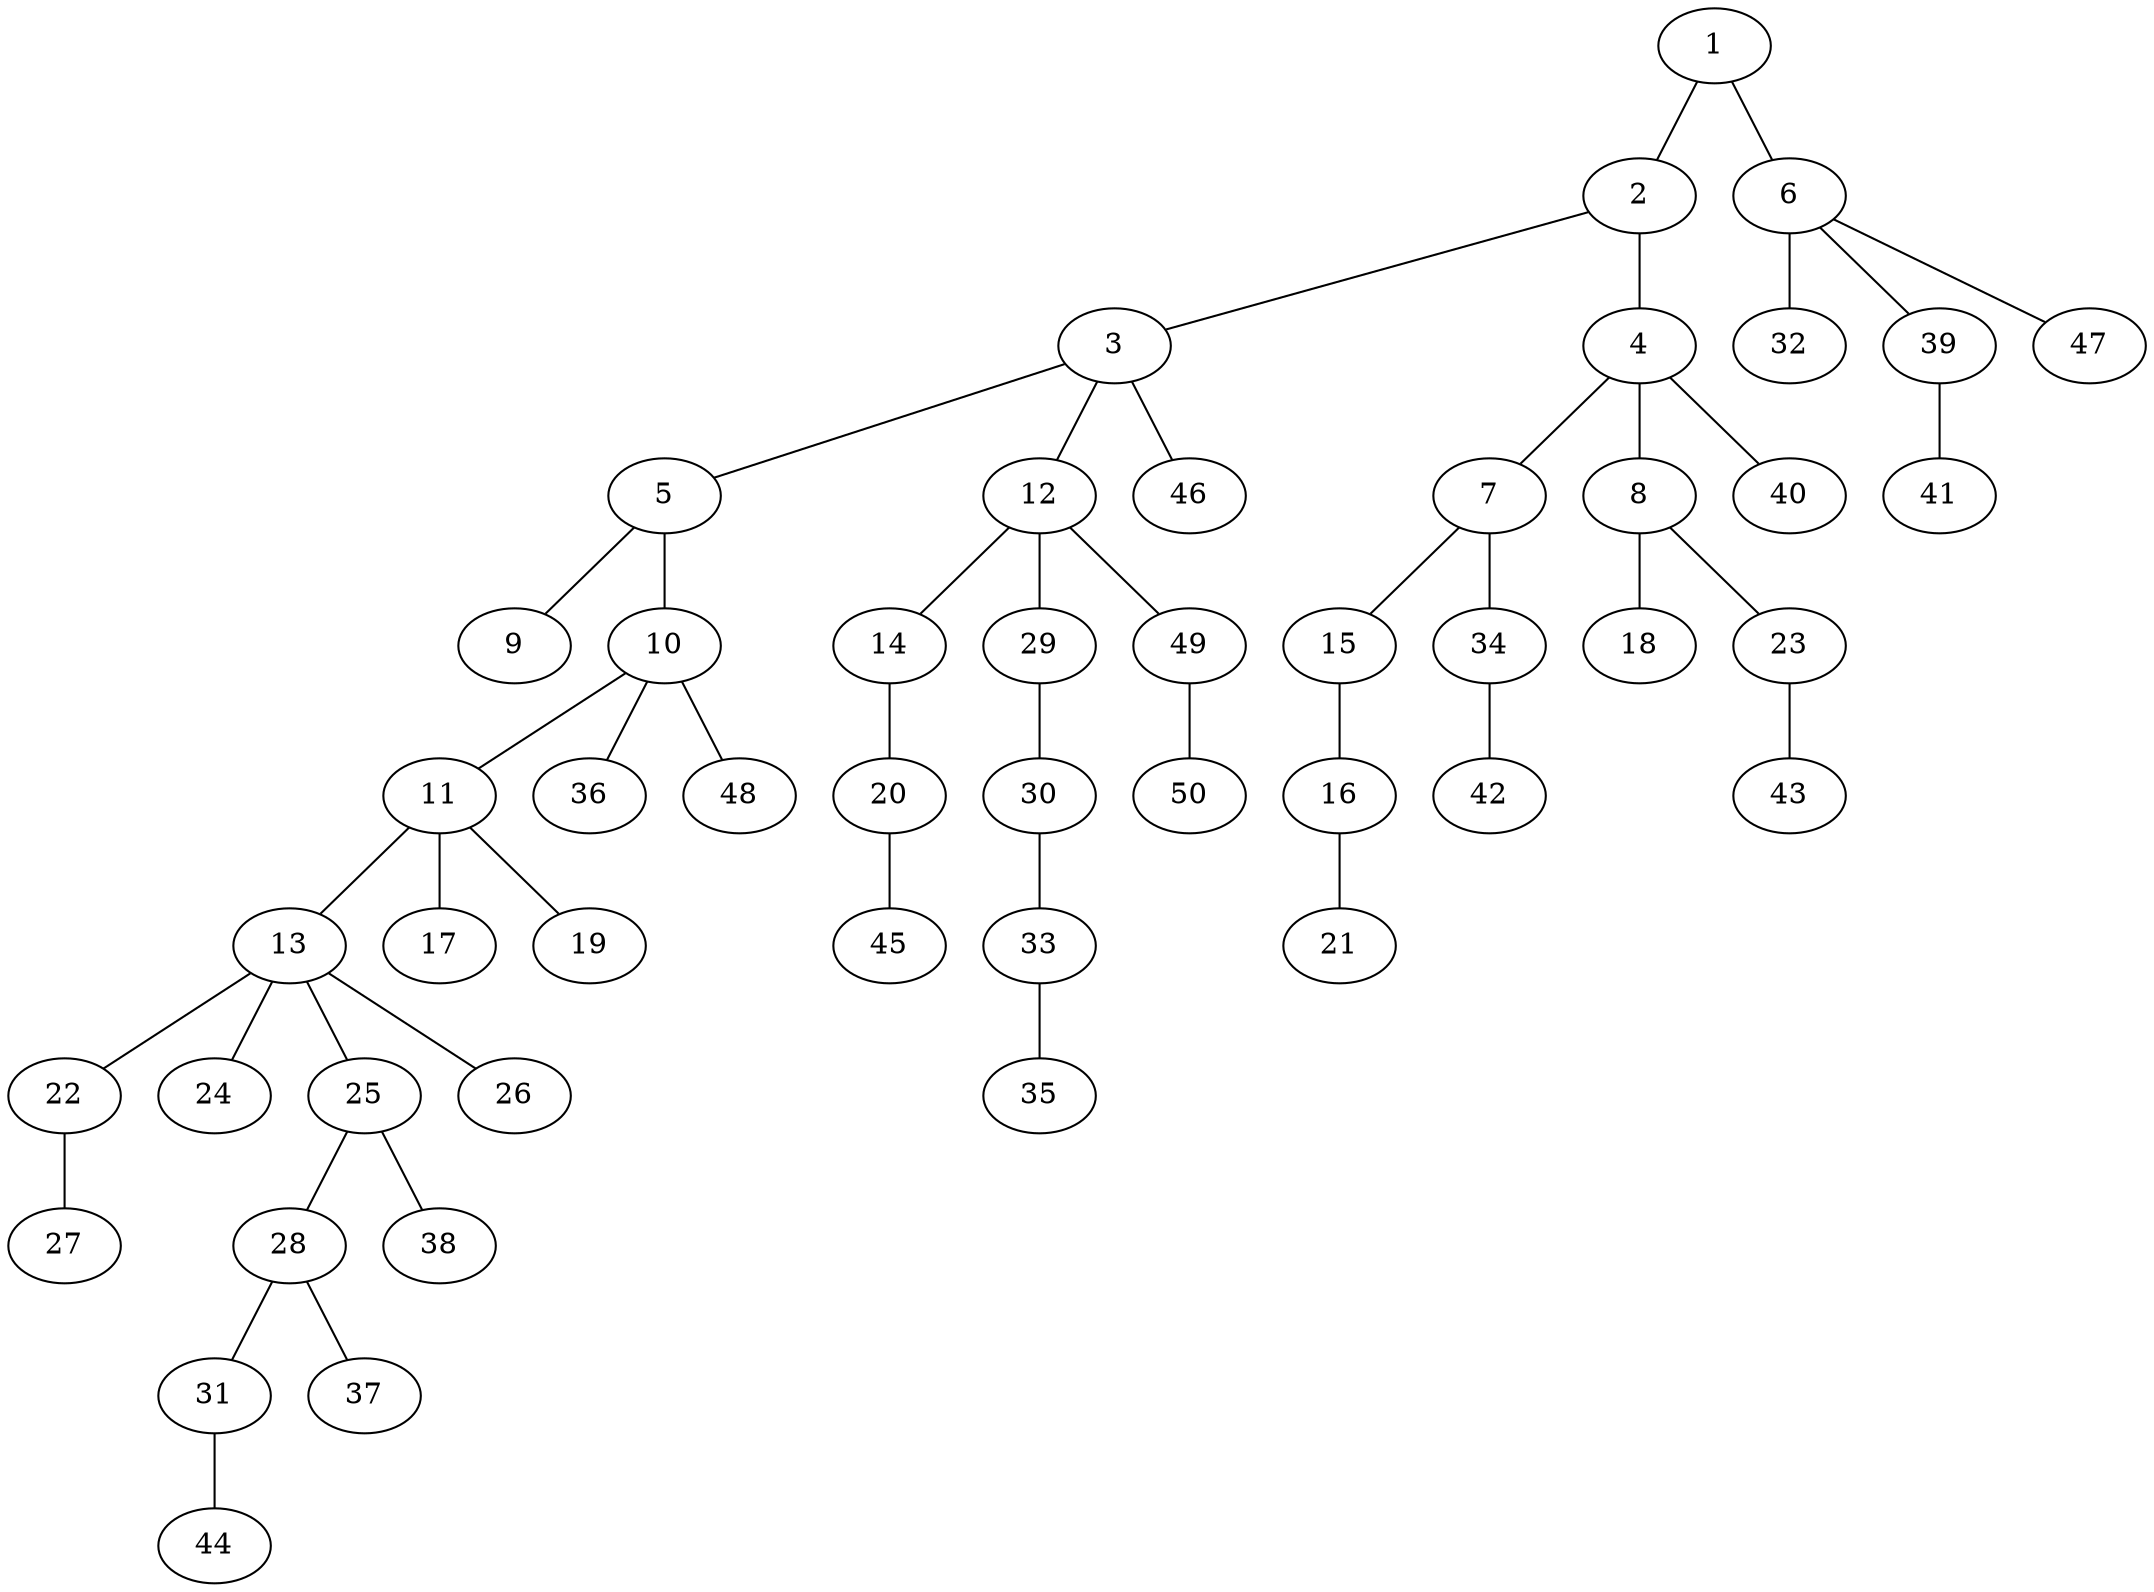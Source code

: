 graph graphname {1--2
1--6
2--3
2--4
3--5
3--12
3--46
4--7
4--8
4--40
5--9
5--10
6--32
6--39
6--47
7--15
7--34
8--18
8--23
10--11
10--36
10--48
11--13
11--17
11--19
12--14
12--29
12--49
13--22
13--24
13--25
13--26
14--20
15--16
16--21
20--45
22--27
23--43
25--28
25--38
28--31
28--37
29--30
30--33
31--44
33--35
34--42
39--41
49--50
}